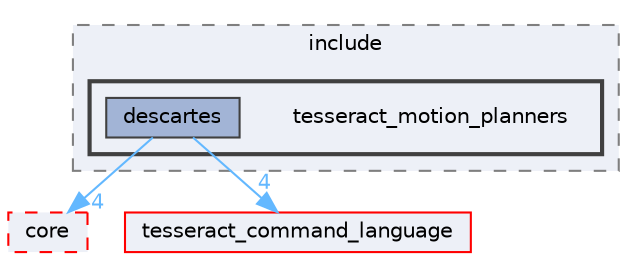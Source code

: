 digraph "tesseract_motion_planners/descartes/include/tesseract_motion_planners"
{
 // LATEX_PDF_SIZE
  bgcolor="transparent";
  edge [fontname=Helvetica,fontsize=10,labelfontname=Helvetica,labelfontsize=10];
  node [fontname=Helvetica,fontsize=10,shape=box,height=0.2,width=0.4];
  compound=true
  subgraph clusterdir_e39da67bc73a5f380ce0e3be7dedcb78 {
    graph [ bgcolor="#edf0f7", pencolor="grey50", label="include", fontname=Helvetica,fontsize=10 style="filled,dashed", URL="dir_e39da67bc73a5f380ce0e3be7dedcb78.html",tooltip=""]
  subgraph clusterdir_1b58a3dbfaebdc0a5312a9ae26faab23 {
    graph [ bgcolor="#edf0f7", pencolor="grey25", label="", fontname=Helvetica,fontsize=10 style="filled,bold", URL="dir_1b58a3dbfaebdc0a5312a9ae26faab23.html",tooltip=""]
    dir_1b58a3dbfaebdc0a5312a9ae26faab23 [shape=plaintext, label="tesseract_motion_planners"];
  dir_148e5dcad1c3bfba5a4a2794fcd7f62f [label="descartes", fillcolor="#a2b4d6", color="grey25", style="filled", URL="dir_148e5dcad1c3bfba5a4a2794fcd7f62f.html",tooltip=""];
  }
  }
  dir_ba42fb948e9041f2f8c5ac347b7f6bb7 [label="core", fillcolor="#edf0f7", color="red", style="filled,dashed", URL="dir_ba42fb948e9041f2f8c5ac347b7f6bb7.html",tooltip=""];
  dir_fa47c2fa9b13a12fc195f1b83854b816 [label="tesseract_command_language", fillcolor="#edf0f7", color="red", style="filled", URL="dir_fa47c2fa9b13a12fc195f1b83854b816.html",tooltip=""];
  dir_148e5dcad1c3bfba5a4a2794fcd7f62f->dir_ba42fb948e9041f2f8c5ac347b7f6bb7 [headlabel="4", labeldistance=1.5 headhref="dir_000006_000000.html" color="steelblue1" fontcolor="steelblue1"];
  dir_148e5dcad1c3bfba5a4a2794fcd7f62f->dir_fa47c2fa9b13a12fc195f1b83854b816 [headlabel="4", labeldistance=1.5 headhref="dir_000006_000060.html" color="steelblue1" fontcolor="steelblue1"];
}
